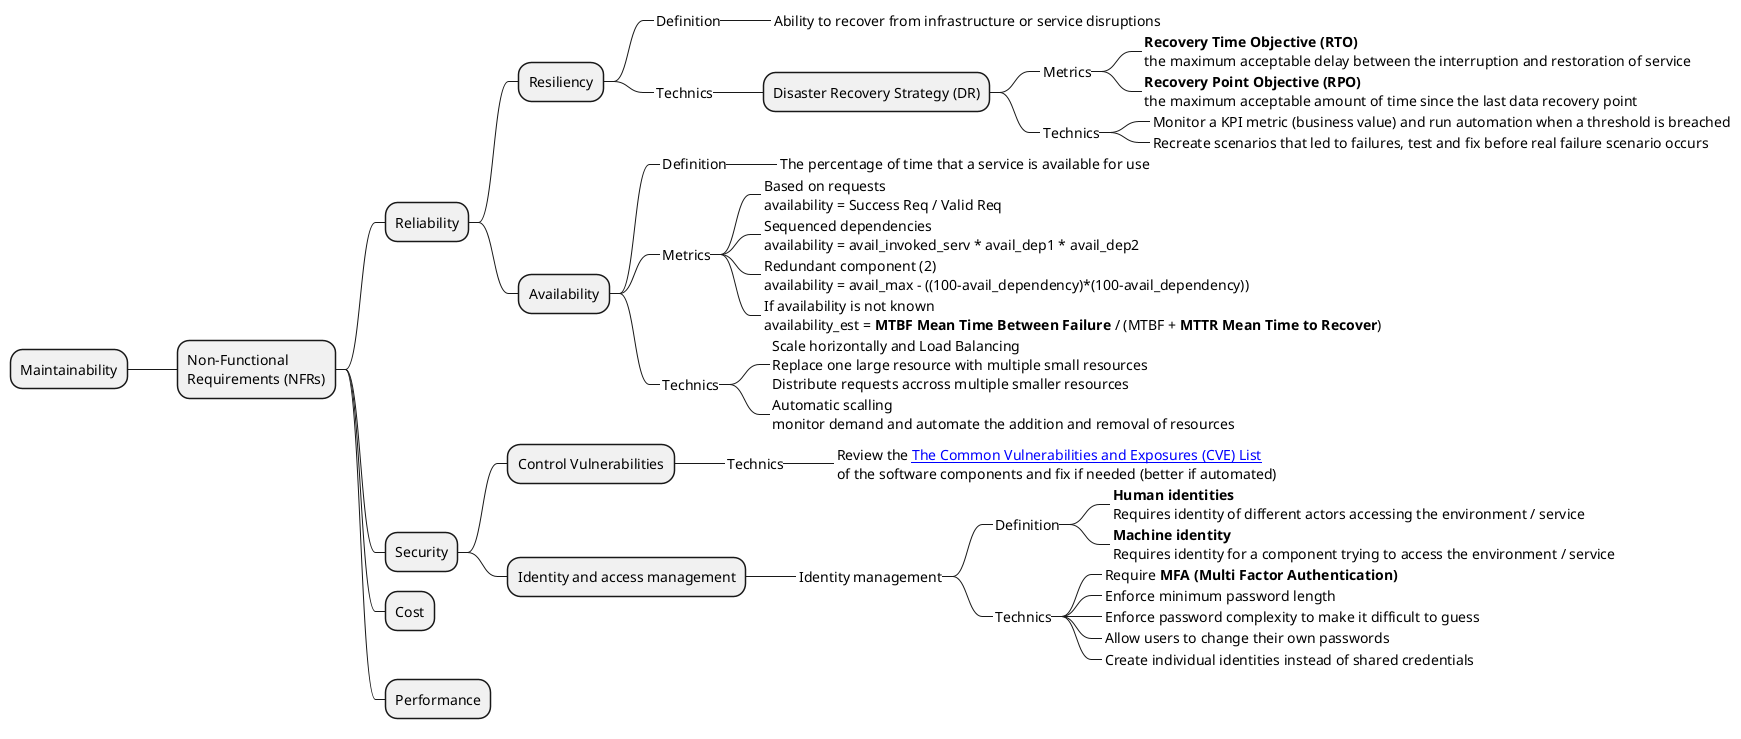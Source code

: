@startmindmap "Non-Functional Requirements Map"

+ Non-Functional\nRequirements (NFRs)

++ Reliability
+++ Resiliency
++++_ Definition
+++++_ Ability to recover from infrastructure or service disruptions
++++_ Technics
+++++ Disaster Recovery Strategy (DR)
++++++_ Metrics
+++++++_ **Recovery Time Objective (RTO)**\nthe maximum acceptable delay between the interruption and restoration of service
+++++++_ **Recovery Point Objective (RPO)**\nthe maximum acceptable amount of time since the last data recovery point
++++++_ Technics
+++++++_ Monitor a KPI metric (business value) and run automation when a threshold is breached
+++++++_ Recreate scenarios that led to failures, test and fix before real failure scenario occurs
+++ Availability
++++_ Definition
+++++_ The percentage of time that a service is available for use
++++_ Metrics
+++++_ Based on requests\navailability = Success Req / Valid Req
+++++_ Sequenced dependencies\navailability = avail_invoked_serv * avail_dep1 * avail_dep2
+++++_ Redundant component (2)\navailability = avail_max - ((100-avail_dependency)*(100-avail_dependency))
+++++_ If availability is not known\navailability_est = **MTBF Mean Time Between Failure** / (MTBF + **MTTR Mean Time to Recover**)
++++_ Technics
+++++_ Scale horizontally and Load Balancing\nReplace one large resource with multiple small resources\nDistribute requests accross multiple smaller resources
+++++_ Automatic scalling\nmonitor demand and automate the addition and removal of resources

++ Security
+++ Control Vulnerabilities
++++_ Technics
+++++_ Review the [[https://cve.mitre.org/ The Common Vulnerabilities and Exposures (CVE) List]]\nof the software components and fix if needed (better if automated)
+++ Identity and access management
++++_ Identity management
+++++_ Definition
++++++_ **Human identities**\nRequires identity of different actors accessing the environment / service
++++++_ **Machine identity**\nRequires identity for a component trying to access the environment / service
+++++_ Technics
++++++_ Require **MFA (Multi Factor Authentication)**
++++++_ Enforce minimum password length
++++++_ Enforce password complexity to make it difficult to guess
++++++_ Allow users to change their own passwords
++++++_ Create individual identities instead of shared credentials

++ Cost
++ Performance

-- Maintainability

@endmindmap